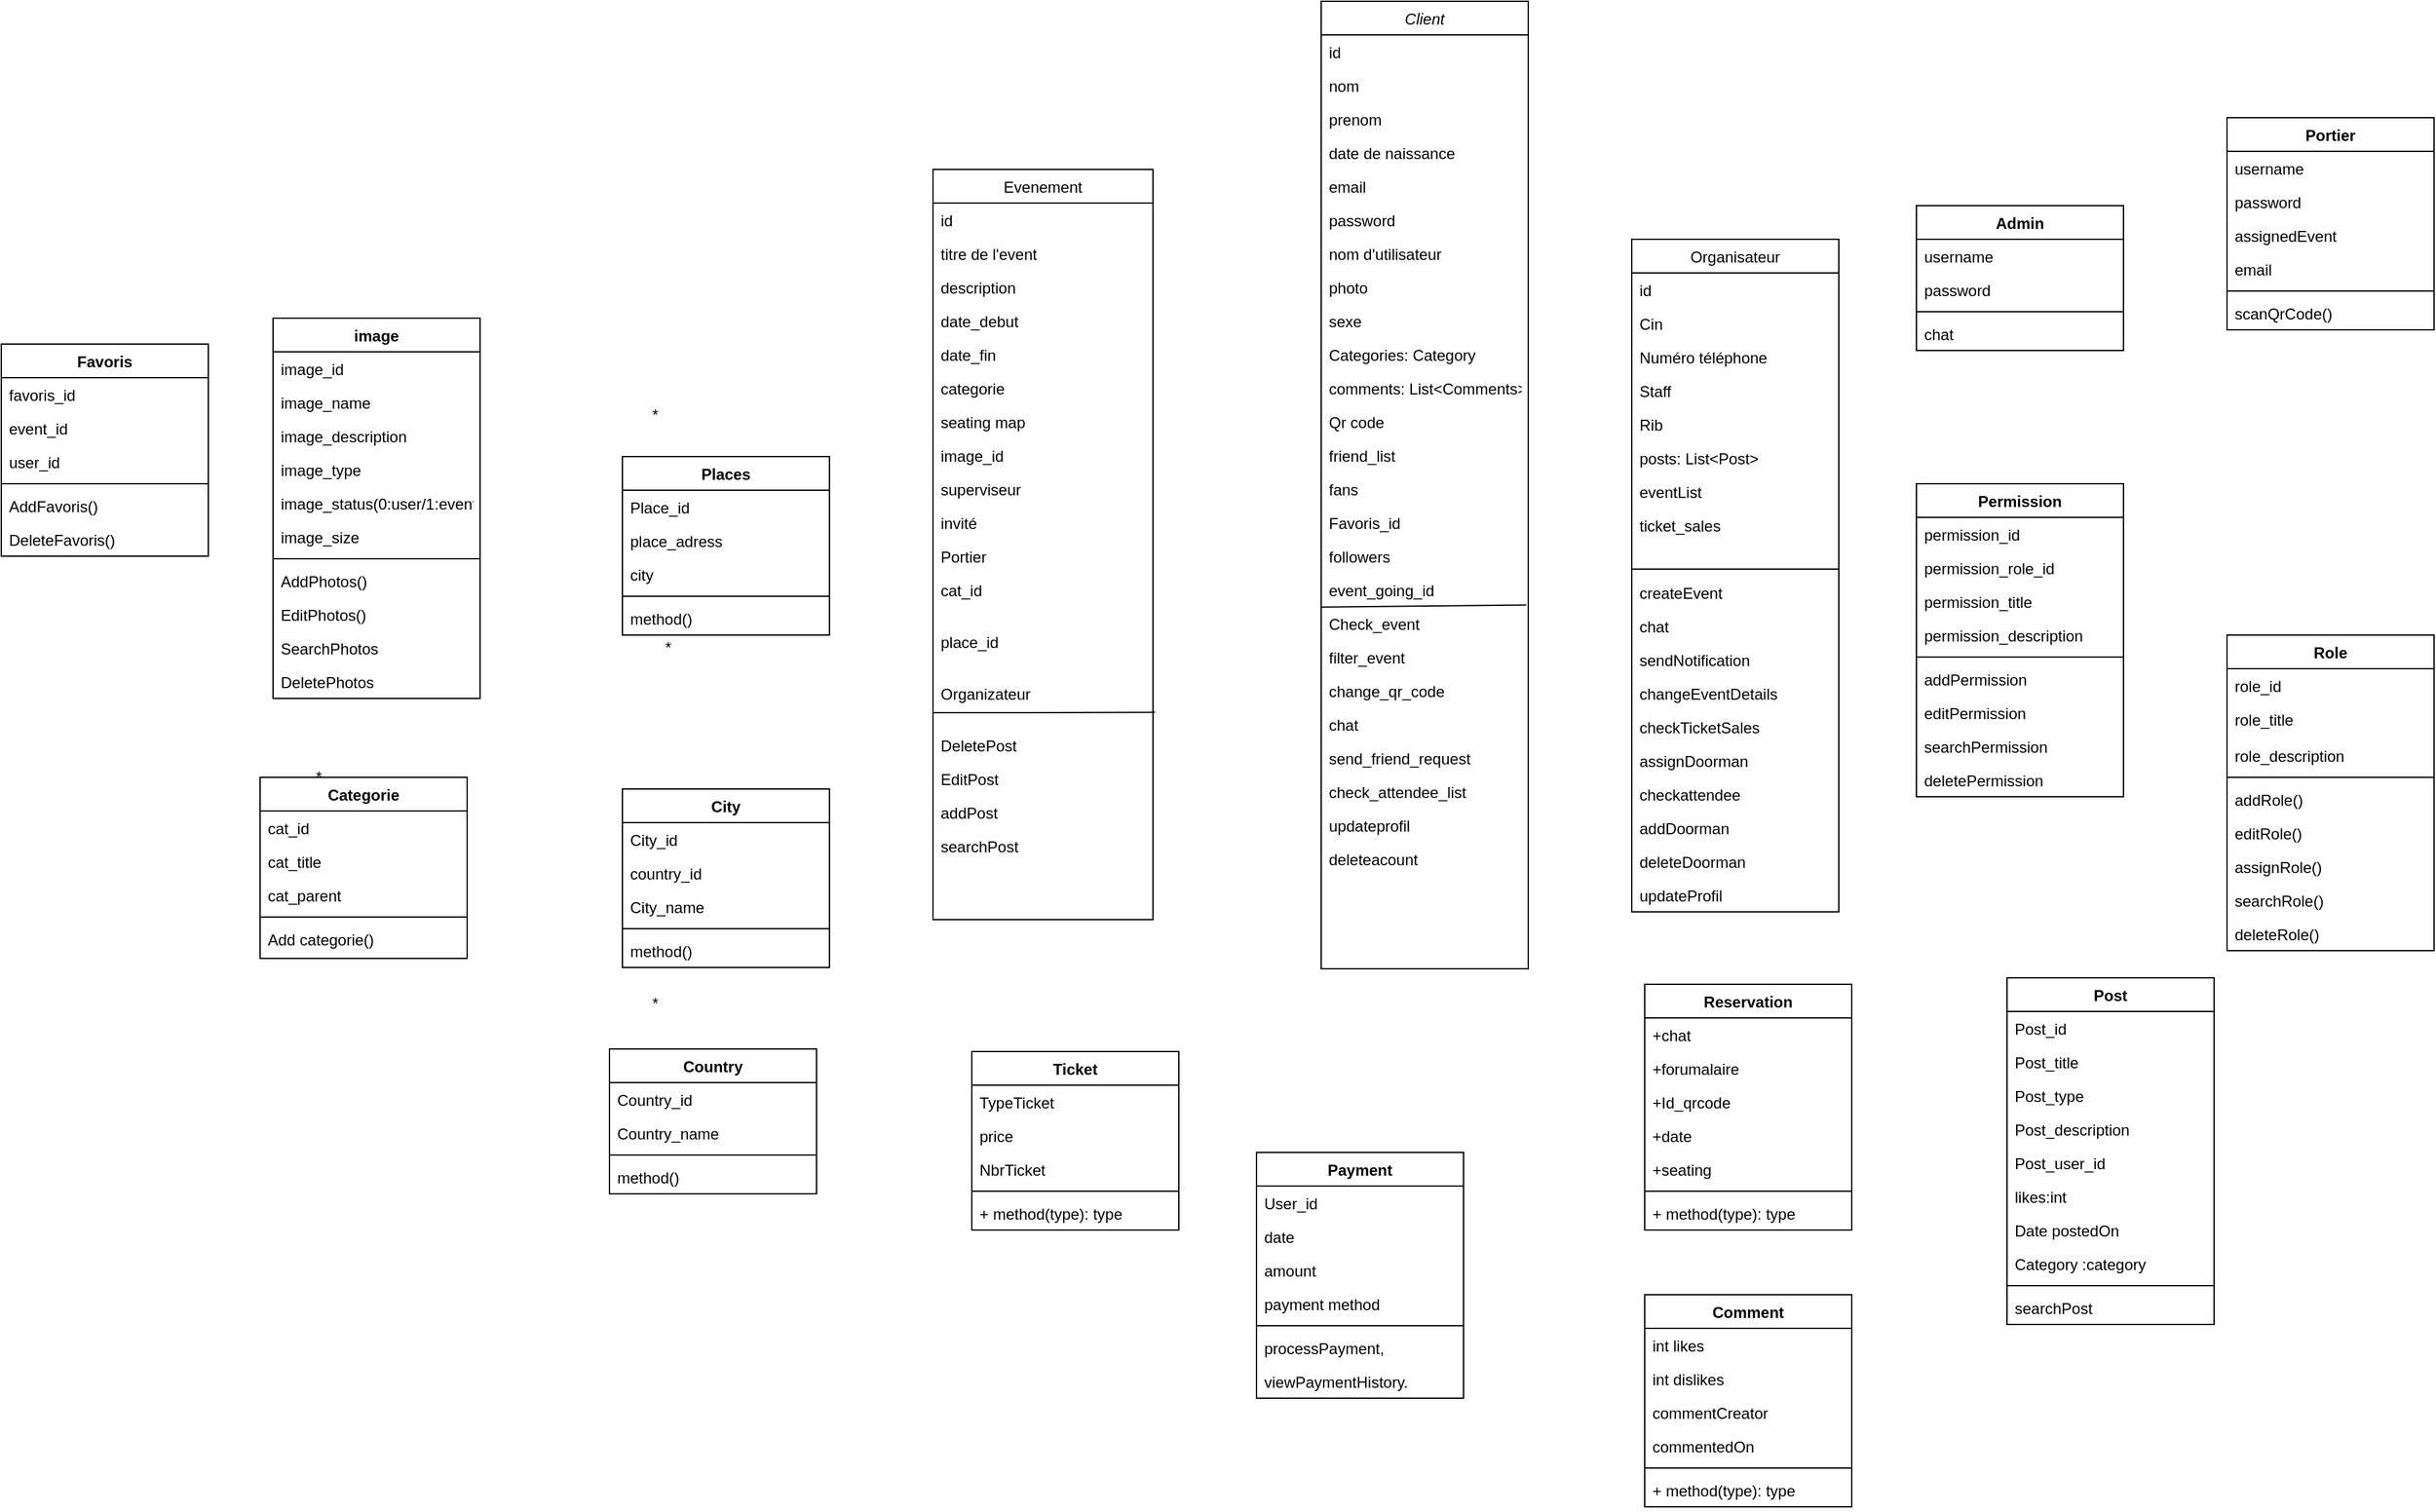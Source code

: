 <mxfile version="20.8.16" type="github">
  <diagram id="C5RBs43oDa-KdzZeNtuy" name="Page-1">
    <mxGraphModel dx="2049" dy="470" grid="1" gridSize="10" guides="1" tooltips="1" connect="1" arrows="1" fold="1" page="1" pageScale="1" pageWidth="1169" pageHeight="827" math="0" shadow="0">
      <root>
        <mxCell id="WIyWlLk6GJQsqaUBKTNV-0" />
        <mxCell id="WIyWlLk6GJQsqaUBKTNV-1" parent="WIyWlLk6GJQsqaUBKTNV-0" />
        <mxCell id="5mnJ16wSldUnXJheerde-0" value="Client" style="swimlane;fontStyle=2;align=center;verticalAlign=top;childLayout=stackLayout;horizontal=1;startSize=26;horizontalStack=0;resizeParent=1;resizeLast=0;collapsible=1;marginBottom=0;rounded=0;shadow=0;strokeWidth=1;" parent="WIyWlLk6GJQsqaUBKTNV-1" vertex="1">
          <mxGeometry x="290" y="520" width="160" height="748" as="geometry">
            <mxRectangle x="230" y="140" width="160" height="26" as="alternateBounds" />
          </mxGeometry>
        </mxCell>
        <mxCell id="5mnJ16wSldUnXJheerde-1" value="id" style="text;align=left;verticalAlign=top;spacingLeft=4;spacingRight=4;overflow=hidden;rotatable=0;points=[[0,0.5],[1,0.5]];portConstraint=eastwest;" parent="5mnJ16wSldUnXJheerde-0" vertex="1">
          <mxGeometry y="26" width="160" height="26" as="geometry" />
        </mxCell>
        <mxCell id="5mnJ16wSldUnXJheerde-2" value="nom" style="text;align=left;verticalAlign=top;spacingLeft=4;spacingRight=4;overflow=hidden;rotatable=0;points=[[0,0.5],[1,0.5]];portConstraint=eastwest;rounded=0;shadow=0;html=0;" parent="5mnJ16wSldUnXJheerde-0" vertex="1">
          <mxGeometry y="52" width="160" height="26" as="geometry" />
        </mxCell>
        <mxCell id="5mnJ16wSldUnXJheerde-3" value="prenom" style="text;align=left;verticalAlign=top;spacingLeft=4;spacingRight=4;overflow=hidden;rotatable=0;points=[[0,0.5],[1,0.5]];portConstraint=eastwest;rounded=0;shadow=0;html=0;" parent="5mnJ16wSldUnXJheerde-0" vertex="1">
          <mxGeometry y="78" width="160" height="26" as="geometry" />
        </mxCell>
        <mxCell id="5mnJ16wSldUnXJheerde-4" value="date de naissance" style="text;align=left;verticalAlign=top;spacingLeft=4;spacingRight=4;overflow=hidden;rotatable=0;points=[[0,0.5],[1,0.5]];portConstraint=eastwest;" parent="5mnJ16wSldUnXJheerde-0" vertex="1">
          <mxGeometry y="104" width="160" height="26" as="geometry" />
        </mxCell>
        <mxCell id="5mnJ16wSldUnXJheerde-5" value="email" style="text;align=left;verticalAlign=top;spacingLeft=4;spacingRight=4;overflow=hidden;rotatable=0;points=[[0,0.5],[1,0.5]];portConstraint=eastwest;" parent="5mnJ16wSldUnXJheerde-0" vertex="1">
          <mxGeometry y="130" width="160" height="26" as="geometry" />
        </mxCell>
        <mxCell id="5mnJ16wSldUnXJheerde-7" value="" style="endArrow=none;html=1;rounded=0;exitX=0.001;exitY=0.014;exitDx=0;exitDy=0;exitPerimeter=0;entryX=0.991;entryY=-0.046;entryDx=0;entryDy=0;entryPerimeter=0;" parent="5mnJ16wSldUnXJheerde-0" source="5mnJ16wSldUnXJheerde-206" target="5mnJ16wSldUnXJheerde-206" edge="1">
          <mxGeometry width="50" height="50" relative="1" as="geometry">
            <mxPoint y="390" as="sourcePoint" />
            <mxPoint x="160" y="450" as="targetPoint" />
            <Array as="points" />
          </mxGeometry>
        </mxCell>
        <mxCell id="5mnJ16wSldUnXJheerde-6" value="password" style="text;align=left;verticalAlign=top;spacingLeft=4;spacingRight=4;overflow=hidden;rotatable=0;points=[[0,0.5],[1,0.5]];portConstraint=eastwest;" parent="5mnJ16wSldUnXJheerde-0" vertex="1">
          <mxGeometry y="156" width="160" height="26" as="geometry" />
        </mxCell>
        <mxCell id="5mnJ16wSldUnXJheerde-8" value="nom d&#39;utilisateur" style="text;align=left;verticalAlign=top;spacingLeft=4;spacingRight=4;overflow=hidden;rotatable=0;points=[[0,0.5],[1,0.5]];portConstraint=eastwest;" parent="5mnJ16wSldUnXJheerde-0" vertex="1">
          <mxGeometry y="182" width="160" height="26" as="geometry" />
        </mxCell>
        <mxCell id="5mnJ16wSldUnXJheerde-9" value="photo" style="text;align=left;verticalAlign=top;spacingLeft=4;spacingRight=4;overflow=hidden;rotatable=0;points=[[0,0.5],[1,0.5]];portConstraint=eastwest;" parent="5mnJ16wSldUnXJheerde-0" vertex="1">
          <mxGeometry y="208" width="160" height="26" as="geometry" />
        </mxCell>
        <mxCell id="5mnJ16wSldUnXJheerde-10" value="sexe" style="text;align=left;verticalAlign=top;spacingLeft=4;spacingRight=4;overflow=hidden;rotatable=0;points=[[0,0.5],[1,0.5]];portConstraint=eastwest;" parent="5mnJ16wSldUnXJheerde-0" vertex="1">
          <mxGeometry y="234" width="160" height="26" as="geometry" />
        </mxCell>
        <mxCell id="5mnJ16wSldUnXJheerde-172" value="Categories: Category" style="text;align=left;verticalAlign=top;spacingLeft=4;spacingRight=4;overflow=hidden;rotatable=0;points=[[0,0.5],[1,0.5]];portConstraint=eastwest;" parent="5mnJ16wSldUnXJheerde-0" vertex="1">
          <mxGeometry y="260" width="160" height="26" as="geometry" />
        </mxCell>
        <mxCell id="5mnJ16wSldUnXJheerde-199" value="comments: List&lt;Comments&gt;" style="text;align=left;verticalAlign=top;spacingLeft=4;spacingRight=4;overflow=hidden;rotatable=0;points=[[0,0.5],[1,0.5]];portConstraint=eastwest;" parent="5mnJ16wSldUnXJheerde-0" vertex="1">
          <mxGeometry y="286" width="160" height="26" as="geometry" />
        </mxCell>
        <mxCell id="5mnJ16wSldUnXJheerde-200" value="Qr code" style="text;align=left;verticalAlign=top;spacingLeft=4;spacingRight=4;overflow=hidden;rotatable=0;points=[[0,0.5],[1,0.5]];portConstraint=eastwest;" parent="5mnJ16wSldUnXJheerde-0" vertex="1">
          <mxGeometry y="312" width="160" height="26" as="geometry" />
        </mxCell>
        <mxCell id="5mnJ16wSldUnXJheerde-201" value="friend_list" style="text;align=left;verticalAlign=top;spacingLeft=4;spacingRight=4;overflow=hidden;rotatable=0;points=[[0,0.5],[1,0.5]];portConstraint=eastwest;" parent="5mnJ16wSldUnXJheerde-0" vertex="1">
          <mxGeometry y="338" width="160" height="26" as="geometry" />
        </mxCell>
        <mxCell id="5mnJ16wSldUnXJheerde-202" value="fans" style="text;align=left;verticalAlign=top;spacingLeft=4;spacingRight=4;overflow=hidden;rotatable=0;points=[[0,0.5],[1,0.5]];portConstraint=eastwest;" parent="5mnJ16wSldUnXJheerde-0" vertex="1">
          <mxGeometry y="364" width="160" height="26" as="geometry" />
        </mxCell>
        <mxCell id="BS6WgVQt4ClSwslzW5X6-24" value="Favoris_id" style="text;align=left;verticalAlign=top;spacingLeft=4;spacingRight=4;overflow=hidden;rotatable=0;points=[[0,0.5],[1,0.5]];portConstraint=eastwest;" parent="5mnJ16wSldUnXJheerde-0" vertex="1">
          <mxGeometry y="390" width="160" height="26" as="geometry" />
        </mxCell>
        <mxCell id="5mnJ16wSldUnXJheerde-204" value="followers" style="text;align=left;verticalAlign=top;spacingLeft=4;spacingRight=4;overflow=hidden;rotatable=0;points=[[0,0.5],[1,0.5]];portConstraint=eastwest;" parent="5mnJ16wSldUnXJheerde-0" vertex="1">
          <mxGeometry y="416" width="160" height="26" as="geometry" />
        </mxCell>
        <mxCell id="5mnJ16wSldUnXJheerde-205" value="event_going_id" style="text;align=left;verticalAlign=top;spacingLeft=4;spacingRight=4;overflow=hidden;rotatable=0;points=[[0,0.5],[1,0.5]];portConstraint=eastwest;" parent="5mnJ16wSldUnXJheerde-0" vertex="1">
          <mxGeometry y="442" width="160" height="26" as="geometry" />
        </mxCell>
        <mxCell id="5mnJ16wSldUnXJheerde-206" value="Check_event" style="text;align=left;verticalAlign=top;spacingLeft=4;spacingRight=4;overflow=hidden;rotatable=0;points=[[0,0.5],[1,0.5]];portConstraint=eastwest;" parent="5mnJ16wSldUnXJheerde-0" vertex="1">
          <mxGeometry y="468" width="160" height="26" as="geometry" />
        </mxCell>
        <mxCell id="5mnJ16wSldUnXJheerde-207" value="filter_event" style="text;align=left;verticalAlign=top;spacingLeft=4;spacingRight=4;overflow=hidden;rotatable=0;points=[[0,0.5],[1,0.5]];portConstraint=eastwest;" parent="5mnJ16wSldUnXJheerde-0" vertex="1">
          <mxGeometry y="494" width="160" height="26" as="geometry" />
        </mxCell>
        <mxCell id="5mnJ16wSldUnXJheerde-208" value="change_qr_code" style="text;align=left;verticalAlign=top;spacingLeft=4;spacingRight=4;overflow=hidden;rotatable=0;points=[[0,0.5],[1,0.5]];portConstraint=eastwest;" parent="5mnJ16wSldUnXJheerde-0" vertex="1">
          <mxGeometry y="520" width="160" height="26" as="geometry" />
        </mxCell>
        <mxCell id="5mnJ16wSldUnXJheerde-209" value="chat" style="text;align=left;verticalAlign=top;spacingLeft=4;spacingRight=4;overflow=hidden;rotatable=0;points=[[0,0.5],[1,0.5]];portConstraint=eastwest;" parent="5mnJ16wSldUnXJheerde-0" vertex="1">
          <mxGeometry y="546" width="160" height="26" as="geometry" />
        </mxCell>
        <mxCell id="5mnJ16wSldUnXJheerde-210" value="send_friend_request" style="text;align=left;verticalAlign=top;spacingLeft=4;spacingRight=4;overflow=hidden;rotatable=0;points=[[0,0.5],[1,0.5]];portConstraint=eastwest;" parent="5mnJ16wSldUnXJheerde-0" vertex="1">
          <mxGeometry y="572" width="160" height="26" as="geometry" />
        </mxCell>
        <mxCell id="-BzcipGogu1p9zCwDu_H-1" value="check_attendee_list" style="text;align=left;verticalAlign=top;spacingLeft=4;spacingRight=4;overflow=hidden;rotatable=0;points=[[0,0.5],[1,0.5]];portConstraint=eastwest;" vertex="1" parent="5mnJ16wSldUnXJheerde-0">
          <mxGeometry y="598" width="160" height="26" as="geometry" />
        </mxCell>
        <mxCell id="5mnJ16wSldUnXJheerde-211" value="updateprofil" style="text;align=left;verticalAlign=top;spacingLeft=4;spacingRight=4;overflow=hidden;rotatable=0;points=[[0,0.5],[1,0.5]];portConstraint=eastwest;" parent="5mnJ16wSldUnXJheerde-0" vertex="1">
          <mxGeometry y="624" width="160" height="26" as="geometry" />
        </mxCell>
        <mxCell id="-BzcipGogu1p9zCwDu_H-2" value="deleteacount" style="text;align=left;verticalAlign=top;spacingLeft=4;spacingRight=4;overflow=hidden;rotatable=0;points=[[0,0.5],[1,0.5]];portConstraint=eastwest;" vertex="1" parent="5mnJ16wSldUnXJheerde-0">
          <mxGeometry y="650" width="160" height="26" as="geometry" />
        </mxCell>
        <mxCell id="5mnJ16wSldUnXJheerde-11" value="Organisateur" style="swimlane;fontStyle=0;align=center;verticalAlign=top;childLayout=stackLayout;horizontal=1;startSize=26;horizontalStack=0;resizeParent=1;resizeLast=0;collapsible=1;marginBottom=0;rounded=0;shadow=0;strokeWidth=1;" parent="WIyWlLk6GJQsqaUBKTNV-1" vertex="1">
          <mxGeometry x="530" y="704" width="160" height="520" as="geometry">
            <mxRectangle x="130" y="380" width="160" height="26" as="alternateBounds" />
          </mxGeometry>
        </mxCell>
        <mxCell id="5mnJ16wSldUnXJheerde-12" value="id" style="text;align=left;verticalAlign=top;spacingLeft=4;spacingRight=4;overflow=hidden;rotatable=0;points=[[0,0.5],[1,0.5]];portConstraint=eastwest;" parent="5mnJ16wSldUnXJheerde-11" vertex="1">
          <mxGeometry y="26" width="160" height="26" as="geometry" />
        </mxCell>
        <mxCell id="5mnJ16wSldUnXJheerde-13" value="Cin" style="text;align=left;verticalAlign=top;spacingLeft=4;spacingRight=4;overflow=hidden;rotatable=0;points=[[0,0.5],[1,0.5]];portConstraint=eastwest;rounded=0;shadow=0;html=0;" parent="5mnJ16wSldUnXJheerde-11" vertex="1">
          <mxGeometry y="52" width="160" height="26" as="geometry" />
        </mxCell>
        <mxCell id="5mnJ16wSldUnXJheerde-14" value="Numéro téléphone" style="text;align=left;verticalAlign=top;spacingLeft=4;spacingRight=4;overflow=hidden;rotatable=0;points=[[0,0.5],[1,0.5]];portConstraint=eastwest;fontStyle=0" parent="5mnJ16wSldUnXJheerde-11" vertex="1">
          <mxGeometry y="78" width="160" height="26" as="geometry" />
        </mxCell>
        <mxCell id="5mnJ16wSldUnXJheerde-15" value="Staff" style="text;align=left;verticalAlign=top;spacingLeft=4;spacingRight=4;overflow=hidden;rotatable=0;points=[[0,0.5],[1,0.5]];portConstraint=eastwest;fontStyle=0" parent="5mnJ16wSldUnXJheerde-11" vertex="1">
          <mxGeometry y="104" width="160" height="26" as="geometry" />
        </mxCell>
        <mxCell id="5mnJ16wSldUnXJheerde-184" value="Rib" style="text;align=left;verticalAlign=top;spacingLeft=4;spacingRight=4;overflow=hidden;rotatable=0;points=[[0,0.5],[1,0.5]];portConstraint=eastwest;fontStyle=0" parent="5mnJ16wSldUnXJheerde-11" vertex="1">
          <mxGeometry y="130" width="160" height="26" as="geometry" />
        </mxCell>
        <mxCell id="5mnJ16wSldUnXJheerde-16" value="posts: List&lt;Post&gt;" style="text;align=left;verticalAlign=top;spacingLeft=4;spacingRight=4;overflow=hidden;rotatable=0;points=[[0,0.5],[1,0.5]];portConstraint=eastwest;fontStyle=0" parent="5mnJ16wSldUnXJheerde-11" vertex="1">
          <mxGeometry y="156" width="160" height="26" as="geometry" />
        </mxCell>
        <mxCell id="5mnJ16wSldUnXJheerde-214" value="eventList" style="text;align=left;verticalAlign=top;spacingLeft=4;spacingRight=4;overflow=hidden;rotatable=0;points=[[0,0.5],[1,0.5]];portConstraint=eastwest;fontStyle=0" parent="5mnJ16wSldUnXJheerde-11" vertex="1">
          <mxGeometry y="182" width="160" height="26" as="geometry" />
        </mxCell>
        <mxCell id="5mnJ16wSldUnXJheerde-215" value="ticket_sales" style="text;align=left;verticalAlign=top;spacingLeft=4;spacingRight=4;overflow=hidden;rotatable=0;points=[[0,0.5],[1,0.5]];portConstraint=eastwest;fontStyle=0" parent="5mnJ16wSldUnXJheerde-11" vertex="1">
          <mxGeometry y="208" width="160" height="26" as="geometry" />
        </mxCell>
        <mxCell id="5mnJ16wSldUnXJheerde-219" value="  " style="text;align=left;verticalAlign=top;spacingLeft=4;spacingRight=4;overflow=hidden;rotatable=0;points=[[0,0.5],[1,0.5]];portConstraint=eastwest;fontStyle=0" parent="5mnJ16wSldUnXJheerde-11" vertex="1">
          <mxGeometry y="234" width="160" height="26" as="geometry" />
        </mxCell>
        <mxCell id="5mnJ16wSldUnXJheerde-220" value="createEvent" style="text;align=left;verticalAlign=top;spacingLeft=4;spacingRight=4;overflow=hidden;rotatable=0;points=[[0,0.5],[1,0.5]];portConstraint=eastwest;fontStyle=0" parent="5mnJ16wSldUnXJheerde-11" vertex="1">
          <mxGeometry y="260" width="160" height="26" as="geometry" />
        </mxCell>
        <mxCell id="5mnJ16wSldUnXJheerde-221" value="chat" style="text;align=left;verticalAlign=top;spacingLeft=4;spacingRight=4;overflow=hidden;rotatable=0;points=[[0,0.5],[1,0.5]];portConstraint=eastwest;fontStyle=0" parent="5mnJ16wSldUnXJheerde-11" vertex="1">
          <mxGeometry y="286" width="160" height="26" as="geometry" />
        </mxCell>
        <mxCell id="5mnJ16wSldUnXJheerde-222" value="sendNotification" style="text;align=left;verticalAlign=top;spacingLeft=4;spacingRight=4;overflow=hidden;rotatable=0;points=[[0,0.5],[1,0.5]];portConstraint=eastwest;fontStyle=0" parent="5mnJ16wSldUnXJheerde-11" vertex="1">
          <mxGeometry y="312" width="160" height="26" as="geometry" />
        </mxCell>
        <mxCell id="5mnJ16wSldUnXJheerde-223" value="changeEventDetails" style="text;align=left;verticalAlign=top;spacingLeft=4;spacingRight=4;overflow=hidden;rotatable=0;points=[[0,0.5],[1,0.5]];portConstraint=eastwest;fontStyle=0" parent="5mnJ16wSldUnXJheerde-11" vertex="1">
          <mxGeometry y="338" width="160" height="26" as="geometry" />
        </mxCell>
        <mxCell id="5mnJ16wSldUnXJheerde-224" value="checkTicketSales" style="text;align=left;verticalAlign=top;spacingLeft=4;spacingRight=4;overflow=hidden;rotatable=0;points=[[0,0.5],[1,0.5]];portConstraint=eastwest;fontStyle=0" parent="5mnJ16wSldUnXJheerde-11" vertex="1">
          <mxGeometry y="364" width="160" height="26" as="geometry" />
        </mxCell>
        <mxCell id="5mnJ16wSldUnXJheerde-225" value="assignDoorman" style="text;align=left;verticalAlign=top;spacingLeft=4;spacingRight=4;overflow=hidden;rotatable=0;points=[[0,0.5],[1,0.5]];portConstraint=eastwest;fontStyle=0" parent="5mnJ16wSldUnXJheerde-11" vertex="1">
          <mxGeometry y="390" width="160" height="26" as="geometry" />
        </mxCell>
        <mxCell id="5mnJ16wSldUnXJheerde-17" value="" style="endArrow=none;html=1;rounded=0;" parent="5mnJ16wSldUnXJheerde-11" edge="1">
          <mxGeometry width="50" height="50" relative="1" as="geometry">
            <mxPoint y="255" as="sourcePoint" />
            <mxPoint x="160" y="255" as="targetPoint" />
            <Array as="points" />
          </mxGeometry>
        </mxCell>
        <mxCell id="jNlr6iQfmTOFvJ1YCdAX-0" value="checkattendee" style="text;align=left;verticalAlign=top;spacingLeft=4;spacingRight=4;overflow=hidden;rotatable=0;points=[[0,0.5],[1,0.5]];portConstraint=eastwest;fontStyle=0" parent="5mnJ16wSldUnXJheerde-11" vertex="1">
          <mxGeometry y="416" width="160" height="26" as="geometry" />
        </mxCell>
        <mxCell id="jNlr6iQfmTOFvJ1YCdAX-1" value="addDoorman" style="text;align=left;verticalAlign=top;spacingLeft=4;spacingRight=4;overflow=hidden;rotatable=0;points=[[0,0.5],[1,0.5]];portConstraint=eastwest;fontStyle=0" parent="5mnJ16wSldUnXJheerde-11" vertex="1">
          <mxGeometry y="442" width="160" height="26" as="geometry" />
        </mxCell>
        <mxCell id="jNlr6iQfmTOFvJ1YCdAX-2" value="deleteDoorman" style="text;align=left;verticalAlign=top;spacingLeft=4;spacingRight=4;overflow=hidden;rotatable=0;points=[[0,0.5],[1,0.5]];portConstraint=eastwest;fontStyle=0" parent="5mnJ16wSldUnXJheerde-11" vertex="1">
          <mxGeometry y="468" width="160" height="26" as="geometry" />
        </mxCell>
        <mxCell id="-BzcipGogu1p9zCwDu_H-0" value="updateProfil&#xa;" style="text;align=left;verticalAlign=top;spacingLeft=4;spacingRight=4;overflow=hidden;rotatable=0;points=[[0,0.5],[1,0.5]];portConstraint=eastwest;fontStyle=0" vertex="1" parent="5mnJ16wSldUnXJheerde-11">
          <mxGeometry y="494" width="160" height="26" as="geometry" />
        </mxCell>
        <mxCell id="5mnJ16wSldUnXJheerde-32" value="Reservation" style="swimlane;fontStyle=1;align=center;verticalAlign=top;childLayout=stackLayout;horizontal=1;startSize=26;horizontalStack=0;resizeParent=1;resizeParentMax=0;resizeLast=0;collapsible=1;marginBottom=0;html=0;" parent="WIyWlLk6GJQsqaUBKTNV-1" vertex="1">
          <mxGeometry x="540" y="1280" width="160" height="190" as="geometry" />
        </mxCell>
        <mxCell id="5mnJ16wSldUnXJheerde-33" value="+chat&#xa;" style="text;strokeColor=none;fillColor=none;align=left;verticalAlign=top;spacingLeft=4;spacingRight=4;overflow=hidden;rotatable=0;points=[[0,0.5],[1,0.5]];portConstraint=eastwest;" parent="5mnJ16wSldUnXJheerde-32" vertex="1">
          <mxGeometry y="26" width="160" height="26" as="geometry" />
        </mxCell>
        <mxCell id="sWNq0l7zCP9BS_W4C9OJ-4" value="+forumalaire" style="text;strokeColor=none;fillColor=none;align=left;verticalAlign=top;spacingLeft=4;spacingRight=4;overflow=hidden;rotatable=0;points=[[0,0.5],[1,0.5]];portConstraint=eastwest;" parent="5mnJ16wSldUnXJheerde-32" vertex="1">
          <mxGeometry y="52" width="160" height="26" as="geometry" />
        </mxCell>
        <mxCell id="sWNq0l7zCP9BS_W4C9OJ-5" value="+Id_qrcode" style="text;strokeColor=none;fillColor=none;align=left;verticalAlign=top;spacingLeft=4;spacingRight=4;overflow=hidden;rotatable=0;points=[[0,0.5],[1,0.5]];portConstraint=eastwest;" parent="5mnJ16wSldUnXJheerde-32" vertex="1">
          <mxGeometry y="78" width="160" height="26" as="geometry" />
        </mxCell>
        <mxCell id="sWNq0l7zCP9BS_W4C9OJ-8" value="+date" style="text;strokeColor=none;fillColor=none;align=left;verticalAlign=top;spacingLeft=4;spacingRight=4;overflow=hidden;rotatable=0;points=[[0,0.5],[1,0.5]];portConstraint=eastwest;" parent="5mnJ16wSldUnXJheerde-32" vertex="1">
          <mxGeometry y="104" width="160" height="26" as="geometry" />
        </mxCell>
        <mxCell id="5mnJ16wSldUnXJheerde-34" value="+seating" style="text;strokeColor=none;fillColor=none;align=left;verticalAlign=top;spacingLeft=4;spacingRight=4;overflow=hidden;rotatable=0;points=[[0,0.5],[1,0.5]];portConstraint=eastwest;" parent="5mnJ16wSldUnXJheerde-32" vertex="1">
          <mxGeometry y="130" width="160" height="26" as="geometry" />
        </mxCell>
        <mxCell id="5mnJ16wSldUnXJheerde-35" value="" style="line;strokeWidth=1;fillColor=none;align=left;verticalAlign=middle;spacingTop=-1;spacingLeft=3;spacingRight=3;rotatable=0;labelPosition=right;points=[];portConstraint=eastwest;strokeColor=inherit;html=0;" parent="5mnJ16wSldUnXJheerde-32" vertex="1">
          <mxGeometry y="156" width="160" height="8" as="geometry" />
        </mxCell>
        <mxCell id="5mnJ16wSldUnXJheerde-36" value="+ method(type): type" style="text;strokeColor=none;fillColor=none;align=left;verticalAlign=top;spacingLeft=4;spacingRight=4;overflow=hidden;rotatable=0;points=[[0,0.5],[1,0.5]];portConstraint=eastwest;" parent="5mnJ16wSldUnXJheerde-32" vertex="1">
          <mxGeometry y="164" width="160" height="26" as="geometry" />
        </mxCell>
        <mxCell id="5mnJ16wSldUnXJheerde-37" value="Portier" style="swimlane;fontStyle=1;align=center;verticalAlign=top;childLayout=stackLayout;horizontal=1;startSize=26;horizontalStack=0;resizeParent=1;resizeParentMax=0;resizeLast=0;collapsible=1;marginBottom=0;html=0;" parent="WIyWlLk6GJQsqaUBKTNV-1" vertex="1">
          <mxGeometry x="990" y="610" width="160" height="164" as="geometry" />
        </mxCell>
        <mxCell id="5mnJ16wSldUnXJheerde-38" value="username" style="text;strokeColor=none;fillColor=none;align=left;verticalAlign=top;spacingLeft=4;spacingRight=4;overflow=hidden;rotatable=0;points=[[0,0.5],[1,0.5]];portConstraint=eastwest;" parent="5mnJ16wSldUnXJheerde-37" vertex="1">
          <mxGeometry y="26" width="160" height="26" as="geometry" />
        </mxCell>
        <mxCell id="5mnJ16wSldUnXJheerde-226" value="password" style="text;strokeColor=none;fillColor=none;align=left;verticalAlign=top;spacingLeft=4;spacingRight=4;overflow=hidden;rotatable=0;points=[[0,0.5],[1,0.5]];portConstraint=eastwest;" parent="5mnJ16wSldUnXJheerde-37" vertex="1">
          <mxGeometry y="52" width="160" height="26" as="geometry" />
        </mxCell>
        <mxCell id="5mnJ16wSldUnXJheerde-229" value="assignedEvent" style="text;strokeColor=none;fillColor=none;align=left;verticalAlign=top;spacingLeft=4;spacingRight=4;overflow=hidden;rotatable=0;points=[[0,0.5],[1,0.5]];portConstraint=eastwest;" parent="5mnJ16wSldUnXJheerde-37" vertex="1">
          <mxGeometry y="78" width="160" height="26" as="geometry" />
        </mxCell>
        <mxCell id="5mnJ16wSldUnXJheerde-227" value="email" style="text;strokeColor=none;fillColor=none;align=left;verticalAlign=top;spacingLeft=4;spacingRight=4;overflow=hidden;rotatable=0;points=[[0,0.5],[1,0.5]];portConstraint=eastwest;" parent="5mnJ16wSldUnXJheerde-37" vertex="1">
          <mxGeometry y="104" width="160" height="26" as="geometry" />
        </mxCell>
        <mxCell id="5mnJ16wSldUnXJheerde-39" value="" style="line;strokeWidth=1;fillColor=none;align=left;verticalAlign=middle;spacingTop=-1;spacingLeft=3;spacingRight=3;rotatable=0;labelPosition=right;points=[];portConstraint=eastwest;strokeColor=inherit;html=0;" parent="5mnJ16wSldUnXJheerde-37" vertex="1">
          <mxGeometry y="130" width="160" height="8" as="geometry" />
        </mxCell>
        <mxCell id="5mnJ16wSldUnXJheerde-40" value="scanQrCode()" style="text;strokeColor=none;fillColor=none;align=left;verticalAlign=top;spacingLeft=4;spacingRight=4;overflow=hidden;rotatable=0;points=[[0,0.5],[1,0.5]];portConstraint=eastwest;" parent="5mnJ16wSldUnXJheerde-37" vertex="1">
          <mxGeometry y="138" width="160" height="26" as="geometry" />
        </mxCell>
        <mxCell id="5mnJ16wSldUnXJheerde-41" value="*" style="text;html=1;align=center;verticalAlign=middle;resizable=0;points=[];autosize=1;strokeColor=none;fillColor=none;" parent="WIyWlLk6GJQsqaUBKTNV-1" vertex="1">
          <mxGeometry x="-500" y="1105" width="30" height="30" as="geometry" />
        </mxCell>
        <mxCell id="5mnJ16wSldUnXJheerde-44" value="Ticket" style="swimlane;fontStyle=1;align=center;verticalAlign=top;childLayout=stackLayout;horizontal=1;startSize=26;horizontalStack=0;resizeParent=1;resizeParentMax=0;resizeLast=0;collapsible=1;marginBottom=0;" parent="WIyWlLk6GJQsqaUBKTNV-1" vertex="1">
          <mxGeometry x="20" y="1332" width="160" height="138" as="geometry" />
        </mxCell>
        <mxCell id="5mnJ16wSldUnXJheerde-45" value="TypeTicket&#xa;" style="text;strokeColor=none;fillColor=none;align=left;verticalAlign=top;spacingLeft=4;spacingRight=4;overflow=hidden;rotatable=0;points=[[0,0.5],[1,0.5]];portConstraint=eastwest;" parent="5mnJ16wSldUnXJheerde-44" vertex="1">
          <mxGeometry y="26" width="160" height="26" as="geometry" />
        </mxCell>
        <mxCell id="5mnJ16wSldUnXJheerde-46" value="price" style="text;strokeColor=none;fillColor=none;align=left;verticalAlign=top;spacingLeft=4;spacingRight=4;overflow=hidden;rotatable=0;points=[[0,0.5],[1,0.5]];portConstraint=eastwest;" parent="5mnJ16wSldUnXJheerde-44" vertex="1">
          <mxGeometry y="52" width="160" height="26" as="geometry" />
        </mxCell>
        <mxCell id="5mnJ16wSldUnXJheerde-47" value="NbrTicket" style="text;strokeColor=none;fillColor=none;align=left;verticalAlign=top;spacingLeft=4;spacingRight=4;overflow=hidden;rotatable=0;points=[[0,0.5],[1,0.5]];portConstraint=eastwest;" parent="5mnJ16wSldUnXJheerde-44" vertex="1">
          <mxGeometry y="78" width="160" height="26" as="geometry" />
        </mxCell>
        <mxCell id="5mnJ16wSldUnXJheerde-48" value="" style="line;strokeWidth=1;fillColor=none;align=left;verticalAlign=middle;spacingTop=-1;spacingLeft=3;spacingRight=3;rotatable=0;labelPosition=right;points=[];portConstraint=eastwest;strokeColor=inherit;" parent="5mnJ16wSldUnXJheerde-44" vertex="1">
          <mxGeometry y="104" width="160" height="8" as="geometry" />
        </mxCell>
        <mxCell id="5mnJ16wSldUnXJheerde-49" value="+ method(type): type" style="text;strokeColor=none;fillColor=none;align=left;verticalAlign=top;spacingLeft=4;spacingRight=4;overflow=hidden;rotatable=0;points=[[0,0.5],[1,0.5]];portConstraint=eastwest;" parent="5mnJ16wSldUnXJheerde-44" vertex="1">
          <mxGeometry y="112" width="160" height="26" as="geometry" />
        </mxCell>
        <mxCell id="5mnJ16wSldUnXJheerde-50" value="Payment" style="swimlane;fontStyle=1;align=center;verticalAlign=top;childLayout=stackLayout;horizontal=1;startSize=26;horizontalStack=0;resizeParent=1;resizeParentMax=0;resizeLast=0;collapsible=1;marginBottom=0;" parent="WIyWlLk6GJQsqaUBKTNV-1" vertex="1">
          <mxGeometry x="240" y="1410" width="160" height="190" as="geometry" />
        </mxCell>
        <mxCell id="5mnJ16wSldUnXJheerde-51" value="User_id" style="text;strokeColor=none;fillColor=none;align=left;verticalAlign=top;spacingLeft=4;spacingRight=4;overflow=hidden;rotatable=0;points=[[0,0.5],[1,0.5]];portConstraint=eastwest;" parent="5mnJ16wSldUnXJheerde-50" vertex="1">
          <mxGeometry y="26" width="160" height="26" as="geometry" />
        </mxCell>
        <mxCell id="5mnJ16wSldUnXJheerde-52" value="date" style="text;strokeColor=none;fillColor=none;align=left;verticalAlign=top;spacingLeft=4;spacingRight=4;overflow=hidden;rotatable=0;points=[[0,0.5],[1,0.5]];portConstraint=eastwest;" parent="5mnJ16wSldUnXJheerde-50" vertex="1">
          <mxGeometry y="52" width="160" height="26" as="geometry" />
        </mxCell>
        <mxCell id="5mnJ16wSldUnXJheerde-53" value="amount" style="text;strokeColor=none;fillColor=none;align=left;verticalAlign=top;spacingLeft=4;spacingRight=4;overflow=hidden;rotatable=0;points=[[0,0.5],[1,0.5]];portConstraint=eastwest;" parent="5mnJ16wSldUnXJheerde-50" vertex="1">
          <mxGeometry y="78" width="160" height="26" as="geometry" />
        </mxCell>
        <mxCell id="5mnJ16wSldUnXJheerde-54" value="payment method&#xa;" style="text;strokeColor=none;fillColor=none;align=left;verticalAlign=top;spacingLeft=4;spacingRight=4;overflow=hidden;rotatable=0;points=[[0,0.5],[1,0.5]];portConstraint=eastwest;" parent="5mnJ16wSldUnXJheerde-50" vertex="1">
          <mxGeometry y="104" width="160" height="26" as="geometry" />
        </mxCell>
        <mxCell id="5mnJ16wSldUnXJheerde-55" value="" style="line;strokeWidth=1;fillColor=none;align=left;verticalAlign=middle;spacingTop=-1;spacingLeft=3;spacingRight=3;rotatable=0;labelPosition=right;points=[];portConstraint=eastwest;strokeColor=inherit;" parent="5mnJ16wSldUnXJheerde-50" vertex="1">
          <mxGeometry y="130" width="160" height="8" as="geometry" />
        </mxCell>
        <mxCell id="5mnJ16wSldUnXJheerde-56" value="processPayment, " style="text;strokeColor=none;fillColor=none;align=left;verticalAlign=top;spacingLeft=4;spacingRight=4;overflow=hidden;rotatable=0;points=[[0,0.5],[1,0.5]];portConstraint=eastwest;" parent="5mnJ16wSldUnXJheerde-50" vertex="1">
          <mxGeometry y="138" width="160" height="26" as="geometry" />
        </mxCell>
        <mxCell id="5mnJ16wSldUnXJheerde-57" value="viewPaymentHistory.&#xa;&#xa;" style="text;strokeColor=none;fillColor=none;align=left;verticalAlign=top;spacingLeft=4;spacingRight=4;overflow=hidden;rotatable=0;points=[[0,0.5],[1,0.5]];portConstraint=eastwest;" parent="5mnJ16wSldUnXJheerde-50" vertex="1">
          <mxGeometry y="164" width="160" height="26" as="geometry" />
        </mxCell>
        <mxCell id="5mnJ16wSldUnXJheerde-58" value="Post" style="swimlane;fontStyle=1;align=center;verticalAlign=top;childLayout=stackLayout;horizontal=1;startSize=26;horizontalStack=0;resizeParent=1;resizeParentMax=0;resizeLast=0;collapsible=1;marginBottom=0;html=0;" parent="WIyWlLk6GJQsqaUBKTNV-1" vertex="1">
          <mxGeometry x="820" y="1275" width="160" height="268" as="geometry" />
        </mxCell>
        <mxCell id="5mnJ16wSldUnXJheerde-59" value="Post_id&#xa;" style="text;strokeColor=none;fillColor=none;align=left;verticalAlign=top;spacingLeft=4;spacingRight=4;overflow=hidden;rotatable=0;points=[[0,0.5],[1,0.5]];portConstraint=eastwest;" parent="5mnJ16wSldUnXJheerde-58" vertex="1">
          <mxGeometry y="26" width="160" height="26" as="geometry" />
        </mxCell>
        <mxCell id="5mnJ16wSldUnXJheerde-113" value="Post_title" style="text;strokeColor=none;fillColor=none;align=left;verticalAlign=top;spacingLeft=4;spacingRight=4;overflow=hidden;rotatable=0;points=[[0,0.5],[1,0.5]];portConstraint=eastwest;" parent="5mnJ16wSldUnXJheerde-58" vertex="1">
          <mxGeometry y="52" width="160" height="26" as="geometry" />
        </mxCell>
        <mxCell id="5mnJ16wSldUnXJheerde-114" value="Post_type" style="text;strokeColor=none;fillColor=none;align=left;verticalAlign=top;spacingLeft=4;spacingRight=4;overflow=hidden;rotatable=0;points=[[0,0.5],[1,0.5]];portConstraint=eastwest;" parent="5mnJ16wSldUnXJheerde-58" vertex="1">
          <mxGeometry y="78" width="160" height="26" as="geometry" />
        </mxCell>
        <mxCell id="5mnJ16wSldUnXJheerde-115" value="Post_description" style="text;strokeColor=none;fillColor=none;align=left;verticalAlign=top;spacingLeft=4;spacingRight=4;overflow=hidden;rotatable=0;points=[[0,0.5],[1,0.5]];portConstraint=eastwest;" parent="5mnJ16wSldUnXJheerde-58" vertex="1">
          <mxGeometry y="104" width="160" height="26" as="geometry" />
        </mxCell>
        <mxCell id="5mnJ16wSldUnXJheerde-116" value="Post_user_id" style="text;strokeColor=none;fillColor=none;align=left;verticalAlign=top;spacingLeft=4;spacingRight=4;overflow=hidden;rotatable=0;points=[[0,0.5],[1,0.5]];portConstraint=eastwest;" parent="5mnJ16wSldUnXJheerde-58" vertex="1">
          <mxGeometry y="130" width="160" height="26" as="geometry" />
        </mxCell>
        <mxCell id="5mnJ16wSldUnXJheerde-145" value="likes:int" style="text;strokeColor=none;fillColor=none;align=left;verticalAlign=top;spacingLeft=4;spacingRight=4;overflow=hidden;rotatable=0;points=[[0,0.5],[1,0.5]];portConstraint=eastwest;" parent="5mnJ16wSldUnXJheerde-58" vertex="1">
          <mxGeometry y="156" width="160" height="26" as="geometry" />
        </mxCell>
        <mxCell id="5mnJ16wSldUnXJheerde-147" value="Date postedOn" style="text;strokeColor=none;fillColor=none;align=left;verticalAlign=top;spacingLeft=4;spacingRight=4;overflow=hidden;rotatable=0;points=[[0,0.5],[1,0.5]];portConstraint=eastwest;" parent="5mnJ16wSldUnXJheerde-58" vertex="1">
          <mxGeometry y="182" width="160" height="26" as="geometry" />
        </mxCell>
        <mxCell id="5mnJ16wSldUnXJheerde-148" value="Category :category" style="text;strokeColor=none;fillColor=none;align=left;verticalAlign=top;spacingLeft=4;spacingRight=4;overflow=hidden;rotatable=0;points=[[0,0.5],[1,0.5]];portConstraint=eastwest;" parent="5mnJ16wSldUnXJheerde-58" vertex="1">
          <mxGeometry y="208" width="160" height="26" as="geometry" />
        </mxCell>
        <mxCell id="5mnJ16wSldUnXJheerde-60" value="" style="line;strokeWidth=1;fillColor=none;align=left;verticalAlign=middle;spacingTop=-1;spacingLeft=3;spacingRight=3;rotatable=0;labelPosition=right;points=[];portConstraint=eastwest;strokeColor=inherit;html=0;" parent="5mnJ16wSldUnXJheerde-58" vertex="1">
          <mxGeometry y="234" width="160" height="8" as="geometry" />
        </mxCell>
        <mxCell id="5mnJ16wSldUnXJheerde-119" value="searchPost" style="text;strokeColor=none;fillColor=none;align=left;verticalAlign=top;spacingLeft=4;spacingRight=4;overflow=hidden;rotatable=0;points=[[0,0.5],[1,0.5]];portConstraint=eastwest;" parent="5mnJ16wSldUnXJheerde-58" vertex="1">
          <mxGeometry y="242" width="160" height="26" as="geometry" />
        </mxCell>
        <mxCell id="5mnJ16wSldUnXJheerde-62" value="Admin" style="swimlane;fontStyle=1;align=center;verticalAlign=top;childLayout=stackLayout;horizontal=1;startSize=26;horizontalStack=0;resizeParent=1;resizeParentMax=0;resizeLast=0;collapsible=1;marginBottom=0;html=0;" parent="WIyWlLk6GJQsqaUBKTNV-1" vertex="1">
          <mxGeometry x="750" y="678" width="160" height="112" as="geometry" />
        </mxCell>
        <mxCell id="5mnJ16wSldUnXJheerde-63" value="username" style="text;strokeColor=none;fillColor=none;align=left;verticalAlign=top;spacingLeft=4;spacingRight=4;overflow=hidden;rotatable=0;points=[[0,0.5],[1,0.5]];portConstraint=eastwest;" parent="5mnJ16wSldUnXJheerde-62" vertex="1">
          <mxGeometry y="26" width="160" height="26" as="geometry" />
        </mxCell>
        <mxCell id="5mnJ16wSldUnXJheerde-66" value="password" style="text;strokeColor=none;fillColor=none;align=left;verticalAlign=top;spacingLeft=4;spacingRight=4;overflow=hidden;rotatable=0;points=[[0,0.5],[1,0.5]];portConstraint=eastwest;" parent="5mnJ16wSldUnXJheerde-62" vertex="1">
          <mxGeometry y="52" width="160" height="26" as="geometry" />
        </mxCell>
        <mxCell id="5mnJ16wSldUnXJheerde-64" value="" style="line;strokeWidth=1;fillColor=none;align=left;verticalAlign=middle;spacingTop=-1;spacingLeft=3;spacingRight=3;rotatable=0;labelPosition=right;points=[];portConstraint=eastwest;strokeColor=inherit;html=0;" parent="5mnJ16wSldUnXJheerde-62" vertex="1">
          <mxGeometry y="78" width="160" height="8" as="geometry" />
        </mxCell>
        <mxCell id="5mnJ16wSldUnXJheerde-65" value="chat" style="text;strokeColor=none;fillColor=none;align=left;verticalAlign=top;spacingLeft=4;spacingRight=4;overflow=hidden;rotatable=0;points=[[0,0.5],[1,0.5]];portConstraint=eastwest;" parent="5mnJ16wSldUnXJheerde-62" vertex="1">
          <mxGeometry y="86" width="160" height="26" as="geometry" />
        </mxCell>
        <mxCell id="5mnJ16wSldUnXJheerde-67" value="Categorie" style="swimlane;fontStyle=1;align=center;verticalAlign=top;childLayout=stackLayout;horizontal=1;startSize=26;horizontalStack=0;resizeParent=1;resizeParentMax=0;resizeLast=0;collapsible=1;marginBottom=0;" parent="WIyWlLk6GJQsqaUBKTNV-1" vertex="1">
          <mxGeometry x="-530" y="1120" width="160" height="140" as="geometry" />
        </mxCell>
        <mxCell id="5mnJ16wSldUnXJheerde-68" value="cat_id" style="text;strokeColor=none;fillColor=none;align=left;verticalAlign=top;spacingLeft=4;spacingRight=4;overflow=hidden;rotatable=0;points=[[0,0.5],[1,0.5]];portConstraint=eastwest;" parent="5mnJ16wSldUnXJheerde-67" vertex="1">
          <mxGeometry y="26" width="160" height="26" as="geometry" />
        </mxCell>
        <mxCell id="5mnJ16wSldUnXJheerde-75" value="cat_title" style="text;strokeColor=none;fillColor=none;align=left;verticalAlign=top;spacingLeft=4;spacingRight=4;overflow=hidden;rotatable=0;points=[[0,0.5],[1,0.5]];portConstraint=eastwest;" parent="5mnJ16wSldUnXJheerde-67" vertex="1">
          <mxGeometry y="52" width="160" height="26" as="geometry" />
        </mxCell>
        <mxCell id="5mnJ16wSldUnXJheerde-76" value="cat_parent&#xa;" style="text;strokeColor=none;fillColor=none;align=left;verticalAlign=top;spacingLeft=4;spacingRight=4;overflow=hidden;rotatable=0;points=[[0,0.5],[1,0.5]];portConstraint=eastwest;" parent="5mnJ16wSldUnXJheerde-67" vertex="1">
          <mxGeometry y="78" width="160" height="26" as="geometry" />
        </mxCell>
        <mxCell id="5mnJ16wSldUnXJheerde-72" value="" style="line;strokeWidth=1;fillColor=none;align=left;verticalAlign=middle;spacingTop=-1;spacingLeft=3;spacingRight=3;rotatable=0;labelPosition=right;points=[];portConstraint=eastwest;strokeColor=inherit;" parent="5mnJ16wSldUnXJheerde-67" vertex="1">
          <mxGeometry y="104" width="160" height="8" as="geometry" />
        </mxCell>
        <mxCell id="5mnJ16wSldUnXJheerde-73" value="Add categorie()" style="text;strokeColor=none;fillColor=none;align=left;verticalAlign=top;spacingLeft=4;spacingRight=4;overflow=hidden;rotatable=0;points=[[0,0.5],[1,0.5]];portConstraint=eastwest;" parent="5mnJ16wSldUnXJheerde-67" vertex="1">
          <mxGeometry y="112" width="160" height="28" as="geometry" />
        </mxCell>
        <mxCell id="5mnJ16wSldUnXJheerde-79" value="*" style="text;html=1;align=center;verticalAlign=middle;resizable=0;points=[];autosize=1;strokeColor=none;fillColor=none;" parent="WIyWlLk6GJQsqaUBKTNV-1" vertex="1">
          <mxGeometry x="-240" y="825" width="30" height="30" as="geometry" />
        </mxCell>
        <mxCell id="5mnJ16wSldUnXJheerde-80" value="Places" style="swimlane;fontStyle=1;align=center;verticalAlign=top;childLayout=stackLayout;horizontal=1;startSize=26;horizontalStack=0;resizeParent=1;resizeParentMax=0;resizeLast=0;collapsible=1;marginBottom=0;" parent="WIyWlLk6GJQsqaUBKTNV-1" vertex="1">
          <mxGeometry x="-250" y="872" width="160" height="138" as="geometry" />
        </mxCell>
        <mxCell id="5mnJ16wSldUnXJheerde-81" value="Place_id" style="text;strokeColor=none;fillColor=none;align=left;verticalAlign=top;spacingLeft=4;spacingRight=4;overflow=hidden;rotatable=0;points=[[0,0.5],[1,0.5]];portConstraint=eastwest;" parent="5mnJ16wSldUnXJheerde-80" vertex="1">
          <mxGeometry y="26" width="160" height="26" as="geometry" />
        </mxCell>
        <mxCell id="5mnJ16wSldUnXJheerde-82" value="place_adress" style="text;strokeColor=none;fillColor=none;align=left;verticalAlign=top;spacingLeft=4;spacingRight=4;overflow=hidden;rotatable=0;points=[[0,0.5],[1,0.5]];portConstraint=eastwest;" parent="5mnJ16wSldUnXJheerde-80" vertex="1">
          <mxGeometry y="52" width="160" height="26" as="geometry" />
        </mxCell>
        <mxCell id="5mnJ16wSldUnXJheerde-83" value="city" style="text;strokeColor=none;fillColor=none;align=left;verticalAlign=top;spacingLeft=4;spacingRight=4;overflow=hidden;rotatable=0;points=[[0,0.5],[1,0.5]];portConstraint=eastwest;" parent="5mnJ16wSldUnXJheerde-80" vertex="1">
          <mxGeometry y="78" width="160" height="26" as="geometry" />
        </mxCell>
        <mxCell id="5mnJ16wSldUnXJheerde-84" value="" style="line;strokeWidth=1;fillColor=none;align=left;verticalAlign=middle;spacingTop=-1;spacingLeft=3;spacingRight=3;rotatable=0;labelPosition=right;points=[];portConstraint=eastwest;strokeColor=inherit;" parent="5mnJ16wSldUnXJheerde-80" vertex="1">
          <mxGeometry y="104" width="160" height="8" as="geometry" />
        </mxCell>
        <mxCell id="5mnJ16wSldUnXJheerde-85" value="method()" style="text;strokeColor=none;fillColor=none;align=left;verticalAlign=top;spacingLeft=4;spacingRight=4;overflow=hidden;rotatable=0;points=[[0,0.5],[1,0.5]];portConstraint=eastwest;" parent="5mnJ16wSldUnXJheerde-80" vertex="1">
          <mxGeometry y="112" width="160" height="26" as="geometry" />
        </mxCell>
        <mxCell id="5mnJ16wSldUnXJheerde-86" value="*" style="text;html=1;align=center;verticalAlign=middle;resizable=0;points=[];autosize=1;strokeColor=none;fillColor=none;" parent="WIyWlLk6GJQsqaUBKTNV-1" vertex="1">
          <mxGeometry x="-230" y="1005" width="30" height="30" as="geometry" />
        </mxCell>
        <mxCell id="5mnJ16wSldUnXJheerde-87" value="City" style="swimlane;fontStyle=1;align=center;verticalAlign=top;childLayout=stackLayout;horizontal=1;startSize=26;horizontalStack=0;resizeParent=1;resizeParentMax=0;resizeLast=0;collapsible=1;marginBottom=0;" parent="WIyWlLk6GJQsqaUBKTNV-1" vertex="1">
          <mxGeometry x="-250" y="1129" width="160" height="138" as="geometry" />
        </mxCell>
        <mxCell id="5mnJ16wSldUnXJheerde-88" value="City_id" style="text;strokeColor=none;fillColor=none;align=left;verticalAlign=top;spacingLeft=4;spacingRight=4;overflow=hidden;rotatable=0;points=[[0,0.5],[1,0.5]];portConstraint=eastwest;" parent="5mnJ16wSldUnXJheerde-87" vertex="1">
          <mxGeometry y="26" width="160" height="26" as="geometry" />
        </mxCell>
        <mxCell id="BS6WgVQt4ClSwslzW5X6-26" value="country_id" style="text;strokeColor=none;fillColor=none;align=left;verticalAlign=top;spacingLeft=4;spacingRight=4;overflow=hidden;rotatable=0;points=[[0,0.5],[1,0.5]];portConstraint=eastwest;" parent="5mnJ16wSldUnXJheerde-87" vertex="1">
          <mxGeometry y="52" width="160" height="26" as="geometry" />
        </mxCell>
        <mxCell id="5mnJ16wSldUnXJheerde-89" value="City_name" style="text;strokeColor=none;fillColor=none;align=left;verticalAlign=top;spacingLeft=4;spacingRight=4;overflow=hidden;rotatable=0;points=[[0,0.5],[1,0.5]];portConstraint=eastwest;" parent="5mnJ16wSldUnXJheerde-87" vertex="1">
          <mxGeometry y="78" width="160" height="26" as="geometry" />
        </mxCell>
        <mxCell id="5mnJ16wSldUnXJheerde-91" value="" style="line;strokeWidth=1;fillColor=none;align=left;verticalAlign=middle;spacingTop=-1;spacingLeft=3;spacingRight=3;rotatable=0;labelPosition=right;points=[];portConstraint=eastwest;strokeColor=inherit;" parent="5mnJ16wSldUnXJheerde-87" vertex="1">
          <mxGeometry y="104" width="160" height="8" as="geometry" />
        </mxCell>
        <mxCell id="5mnJ16wSldUnXJheerde-92" value="method()" style="text;strokeColor=none;fillColor=none;align=left;verticalAlign=top;spacingLeft=4;spacingRight=4;overflow=hidden;rotatable=0;points=[[0,0.5],[1,0.5]];portConstraint=eastwest;" parent="5mnJ16wSldUnXJheerde-87" vertex="1">
          <mxGeometry y="112" width="160" height="26" as="geometry" />
        </mxCell>
        <mxCell id="5mnJ16wSldUnXJheerde-93" value="*" style="text;html=1;align=center;verticalAlign=middle;resizable=0;points=[];autosize=1;strokeColor=none;fillColor=none;" parent="WIyWlLk6GJQsqaUBKTNV-1" vertex="1">
          <mxGeometry x="-240" y="1280" width="30" height="30" as="geometry" />
        </mxCell>
        <mxCell id="5mnJ16wSldUnXJheerde-94" value="Country" style="swimlane;fontStyle=1;align=center;verticalAlign=top;childLayout=stackLayout;horizontal=1;startSize=26;horizontalStack=0;resizeParent=1;resizeParentMax=0;resizeLast=0;collapsible=1;marginBottom=0;" parent="WIyWlLk6GJQsqaUBKTNV-1" vertex="1">
          <mxGeometry x="-260" y="1330" width="160" height="112" as="geometry" />
        </mxCell>
        <mxCell id="5mnJ16wSldUnXJheerde-95" value="Country_id" style="text;strokeColor=none;fillColor=none;align=left;verticalAlign=top;spacingLeft=4;spacingRight=4;overflow=hidden;rotatable=0;points=[[0,0.5],[1,0.5]];portConstraint=eastwest;" parent="5mnJ16wSldUnXJheerde-94" vertex="1">
          <mxGeometry y="26" width="160" height="26" as="geometry" />
        </mxCell>
        <mxCell id="5mnJ16wSldUnXJheerde-96" value="Country_name" style="text;strokeColor=none;fillColor=none;align=left;verticalAlign=top;spacingLeft=4;spacingRight=4;overflow=hidden;rotatable=0;points=[[0,0.5],[1,0.5]];portConstraint=eastwest;" parent="5mnJ16wSldUnXJheerde-94" vertex="1">
          <mxGeometry y="52" width="160" height="26" as="geometry" />
        </mxCell>
        <mxCell id="5mnJ16wSldUnXJheerde-98" value="" style="line;strokeWidth=1;fillColor=none;align=left;verticalAlign=middle;spacingTop=-1;spacingLeft=3;spacingRight=3;rotatable=0;labelPosition=right;points=[];portConstraint=eastwest;strokeColor=inherit;" parent="5mnJ16wSldUnXJheerde-94" vertex="1">
          <mxGeometry y="78" width="160" height="8" as="geometry" />
        </mxCell>
        <mxCell id="5mnJ16wSldUnXJheerde-99" value="method()" style="text;strokeColor=none;fillColor=none;align=left;verticalAlign=top;spacingLeft=4;spacingRight=4;overflow=hidden;rotatable=0;points=[[0,0.5],[1,0.5]];portConstraint=eastwest;" parent="5mnJ16wSldUnXJheerde-94" vertex="1">
          <mxGeometry y="86" width="160" height="26" as="geometry" />
        </mxCell>
        <mxCell id="5mnJ16wSldUnXJheerde-100" value="*" style="text;html=1;align=center;verticalAlign=middle;resizable=0;points=[];autosize=1;strokeColor=none;fillColor=none;" parent="WIyWlLk6GJQsqaUBKTNV-1" vertex="1">
          <mxGeometry x="-510" y="760" width="30" height="30" as="geometry" />
        </mxCell>
        <mxCell id="5mnJ16wSldUnXJheerde-101" value="image" style="swimlane;fontStyle=1;align=center;verticalAlign=top;childLayout=stackLayout;horizontal=1;startSize=26;horizontalStack=0;resizeParent=1;resizeParentMax=0;resizeLast=0;collapsible=1;marginBottom=0;" parent="WIyWlLk6GJQsqaUBKTNV-1" vertex="1">
          <mxGeometry x="-520" y="765" width="160" height="294" as="geometry" />
        </mxCell>
        <mxCell id="5mnJ16wSldUnXJheerde-102" value="image_id" style="text;strokeColor=none;fillColor=none;align=left;verticalAlign=top;spacingLeft=4;spacingRight=4;overflow=hidden;rotatable=0;points=[[0,0.5],[1,0.5]];portConstraint=eastwest;" parent="5mnJ16wSldUnXJheerde-101" vertex="1">
          <mxGeometry y="26" width="160" height="26" as="geometry" />
        </mxCell>
        <mxCell id="5mnJ16wSldUnXJheerde-108" value="image_name&#xa;" style="text;strokeColor=none;fillColor=none;align=left;verticalAlign=top;spacingLeft=4;spacingRight=4;overflow=hidden;rotatable=0;points=[[0,0.5],[1,0.5]];portConstraint=eastwest;" parent="5mnJ16wSldUnXJheerde-101" vertex="1">
          <mxGeometry y="52" width="160" height="26" as="geometry" />
        </mxCell>
        <mxCell id="5mnJ16wSldUnXJheerde-103" value="image_description" style="text;strokeColor=none;fillColor=none;align=left;verticalAlign=top;spacingLeft=4;spacingRight=4;overflow=hidden;rotatable=0;points=[[0,0.5],[1,0.5]];portConstraint=eastwest;" parent="5mnJ16wSldUnXJheerde-101" vertex="1">
          <mxGeometry y="78" width="160" height="26" as="geometry" />
        </mxCell>
        <mxCell id="5mnJ16wSldUnXJheerde-107" value="image_type" style="text;strokeColor=none;fillColor=none;align=left;verticalAlign=top;spacingLeft=4;spacingRight=4;overflow=hidden;rotatable=0;points=[[0,0.5],[1,0.5]];portConstraint=eastwest;" parent="5mnJ16wSldUnXJheerde-101" vertex="1">
          <mxGeometry y="104" width="160" height="26" as="geometry" />
        </mxCell>
        <mxCell id="5mnJ16wSldUnXJheerde-109" value="image_status(0:user/1:event)" style="text;strokeColor=none;fillColor=none;align=left;verticalAlign=top;spacingLeft=4;spacingRight=4;overflow=hidden;rotatable=0;points=[[0,0.5],[1,0.5]];portConstraint=eastwest;" parent="5mnJ16wSldUnXJheerde-101" vertex="1">
          <mxGeometry y="130" width="160" height="26" as="geometry" />
        </mxCell>
        <mxCell id="5mnJ16wSldUnXJheerde-104" value="image_size" style="text;strokeColor=none;fillColor=none;align=left;verticalAlign=top;spacingLeft=4;spacingRight=4;overflow=hidden;rotatable=0;points=[[0,0.5],[1,0.5]];portConstraint=eastwest;" parent="5mnJ16wSldUnXJheerde-101" vertex="1">
          <mxGeometry y="156" width="160" height="26" as="geometry" />
        </mxCell>
        <mxCell id="5mnJ16wSldUnXJheerde-105" value="" style="line;strokeWidth=1;fillColor=none;align=left;verticalAlign=middle;spacingTop=-1;spacingLeft=3;spacingRight=3;rotatable=0;labelPosition=right;points=[];portConstraint=eastwest;strokeColor=inherit;" parent="5mnJ16wSldUnXJheerde-101" vertex="1">
          <mxGeometry y="182" width="160" height="8" as="geometry" />
        </mxCell>
        <mxCell id="5mnJ16wSldUnXJheerde-110" value="AddPhotos()" style="text;strokeColor=none;fillColor=none;align=left;verticalAlign=top;spacingLeft=4;spacingRight=4;overflow=hidden;rotatable=0;points=[[0,0.5],[1,0.5]];portConstraint=eastwest;" parent="5mnJ16wSldUnXJheerde-101" vertex="1">
          <mxGeometry y="190" width="160" height="26" as="geometry" />
        </mxCell>
        <mxCell id="5mnJ16wSldUnXJheerde-111" value="EditPhotos()" style="text;strokeColor=none;fillColor=none;align=left;verticalAlign=top;spacingLeft=4;spacingRight=4;overflow=hidden;rotatable=0;points=[[0,0.5],[1,0.5]];portConstraint=eastwest;" parent="5mnJ16wSldUnXJheerde-101" vertex="1">
          <mxGeometry y="216" width="160" height="26" as="geometry" />
        </mxCell>
        <mxCell id="5mnJ16wSldUnXJheerde-112" value="SearchPhotos" style="text;strokeColor=none;fillColor=none;align=left;verticalAlign=top;spacingLeft=4;spacingRight=4;overflow=hidden;rotatable=0;points=[[0,0.5],[1,0.5]];portConstraint=eastwest;" parent="5mnJ16wSldUnXJheerde-101" vertex="1">
          <mxGeometry y="242" width="160" height="26" as="geometry" />
        </mxCell>
        <mxCell id="5mnJ16wSldUnXJheerde-106" value="DeletePhotos" style="text;strokeColor=none;fillColor=none;align=left;verticalAlign=top;spacingLeft=4;spacingRight=4;overflow=hidden;rotatable=0;points=[[0,0.5],[1,0.5]];portConstraint=eastwest;" parent="5mnJ16wSldUnXJheerde-101" vertex="1">
          <mxGeometry y="268" width="160" height="26" as="geometry" />
        </mxCell>
        <mxCell id="5mnJ16wSldUnXJheerde-134" value="Role" style="swimlane;fontStyle=1;align=center;verticalAlign=top;childLayout=stackLayout;horizontal=1;startSize=26;horizontalStack=0;resizeParent=1;resizeParentMax=0;resizeLast=0;collapsible=1;marginBottom=0;html=0;" parent="WIyWlLk6GJQsqaUBKTNV-1" vertex="1">
          <mxGeometry x="990" y="1010" width="160" height="244" as="geometry" />
        </mxCell>
        <mxCell id="5mnJ16wSldUnXJheerde-135" value="role_id" style="text;strokeColor=none;fillColor=none;align=left;verticalAlign=top;spacingLeft=4;spacingRight=4;overflow=hidden;rotatable=0;points=[[0,0.5],[1,0.5]];portConstraint=eastwest;" parent="5mnJ16wSldUnXJheerde-134" vertex="1">
          <mxGeometry y="26" width="160" height="26" as="geometry" />
        </mxCell>
        <mxCell id="5mnJ16wSldUnXJheerde-136" value="role_title" style="text;strokeColor=none;fillColor=none;align=left;verticalAlign=top;spacingLeft=4;spacingRight=4;overflow=hidden;rotatable=0;points=[[0,0.5],[1,0.5]];portConstraint=eastwest;" parent="5mnJ16wSldUnXJheerde-134" vertex="1">
          <mxGeometry y="52" width="160" height="28" as="geometry" />
        </mxCell>
        <mxCell id="5mnJ16wSldUnXJheerde-139" value="role_description" style="text;strokeColor=none;fillColor=none;align=left;verticalAlign=top;spacingLeft=4;spacingRight=4;overflow=hidden;rotatable=0;points=[[0,0.5],[1,0.5]];portConstraint=eastwest;" parent="5mnJ16wSldUnXJheerde-134" vertex="1">
          <mxGeometry y="80" width="160" height="26" as="geometry" />
        </mxCell>
        <mxCell id="5mnJ16wSldUnXJheerde-137" value="" style="line;strokeWidth=1;fillColor=none;align=left;verticalAlign=middle;spacingTop=-1;spacingLeft=3;spacingRight=3;rotatable=0;labelPosition=right;points=[];portConstraint=eastwest;strokeColor=inherit;html=0;" parent="5mnJ16wSldUnXJheerde-134" vertex="1">
          <mxGeometry y="106" width="160" height="8" as="geometry" />
        </mxCell>
        <mxCell id="5mnJ16wSldUnXJheerde-138" value="addRole()" style="text;strokeColor=none;fillColor=none;align=left;verticalAlign=top;spacingLeft=4;spacingRight=4;overflow=hidden;rotatable=0;points=[[0,0.5],[1,0.5]];portConstraint=eastwest;" parent="5mnJ16wSldUnXJheerde-134" vertex="1">
          <mxGeometry y="114" width="160" height="26" as="geometry" />
        </mxCell>
        <mxCell id="5mnJ16wSldUnXJheerde-140" value="editRole()" style="text;strokeColor=none;fillColor=none;align=left;verticalAlign=top;spacingLeft=4;spacingRight=4;overflow=hidden;rotatable=0;points=[[0,0.5],[1,0.5]];portConstraint=eastwest;" parent="5mnJ16wSldUnXJheerde-134" vertex="1">
          <mxGeometry y="140" width="160" height="26" as="geometry" />
        </mxCell>
        <mxCell id="5mnJ16wSldUnXJheerde-141" value="assignRole()" style="text;strokeColor=none;fillColor=none;align=left;verticalAlign=top;spacingLeft=4;spacingRight=4;overflow=hidden;rotatable=0;points=[[0,0.5],[1,0.5]];portConstraint=eastwest;" parent="5mnJ16wSldUnXJheerde-134" vertex="1">
          <mxGeometry y="166" width="160" height="26" as="geometry" />
        </mxCell>
        <mxCell id="5mnJ16wSldUnXJheerde-142" value="searchRole()" style="text;strokeColor=none;fillColor=none;align=left;verticalAlign=top;spacingLeft=4;spacingRight=4;overflow=hidden;rotatable=0;points=[[0,0.5],[1,0.5]];portConstraint=eastwest;" parent="5mnJ16wSldUnXJheerde-134" vertex="1">
          <mxGeometry y="192" width="160" height="26" as="geometry" />
        </mxCell>
        <mxCell id="5mnJ16wSldUnXJheerde-144" value="deleteRole()" style="text;strokeColor=none;fillColor=none;align=left;verticalAlign=top;spacingLeft=4;spacingRight=4;overflow=hidden;rotatable=0;points=[[0,0.5],[1,0.5]];portConstraint=eastwest;" parent="5mnJ16wSldUnXJheerde-134" vertex="1">
          <mxGeometry y="218" width="160" height="26" as="geometry" />
        </mxCell>
        <mxCell id="5mnJ16wSldUnXJheerde-149" value="Comment" style="swimlane;fontStyle=1;align=center;verticalAlign=top;childLayout=stackLayout;horizontal=1;startSize=26;horizontalStack=0;resizeParent=1;resizeParentMax=0;resizeLast=0;collapsible=1;marginBottom=0;html=0;" parent="WIyWlLk6GJQsqaUBKTNV-1" vertex="1">
          <mxGeometry x="540" y="1520" width="160" height="164" as="geometry" />
        </mxCell>
        <mxCell id="5mnJ16wSldUnXJheerde-150" value="int likes" style="text;strokeColor=none;fillColor=none;align=left;verticalAlign=top;spacingLeft=4;spacingRight=4;overflow=hidden;rotatable=0;points=[[0,0.5],[1,0.5]];portConstraint=eastwest;" parent="5mnJ16wSldUnXJheerde-149" vertex="1">
          <mxGeometry y="26" width="160" height="26" as="geometry" />
        </mxCell>
        <mxCell id="5mnJ16wSldUnXJheerde-151" value="int dislikes" style="text;strokeColor=none;fillColor=none;align=left;verticalAlign=top;spacingLeft=4;spacingRight=4;overflow=hidden;rotatable=0;points=[[0,0.5],[1,0.5]];portConstraint=eastwest;" parent="5mnJ16wSldUnXJheerde-149" vertex="1">
          <mxGeometry y="52" width="160" height="26" as="geometry" />
        </mxCell>
        <mxCell id="5mnJ16wSldUnXJheerde-157" value="commentCreator" style="text;strokeColor=none;fillColor=none;align=left;verticalAlign=top;spacingLeft=4;spacingRight=4;overflow=hidden;rotatable=0;points=[[0,0.5],[1,0.5]];portConstraint=eastwest;" parent="5mnJ16wSldUnXJheerde-149" vertex="1">
          <mxGeometry y="78" width="160" height="26" as="geometry" />
        </mxCell>
        <mxCell id="5mnJ16wSldUnXJheerde-158" value="commentedOn" style="text;strokeColor=none;fillColor=none;align=left;verticalAlign=top;spacingLeft=4;spacingRight=4;overflow=hidden;rotatable=0;points=[[0,0.5],[1,0.5]];portConstraint=eastwest;" parent="5mnJ16wSldUnXJheerde-149" vertex="1">
          <mxGeometry y="104" width="160" height="26" as="geometry" />
        </mxCell>
        <mxCell id="5mnJ16wSldUnXJheerde-152" value="" style="line;strokeWidth=1;fillColor=none;align=left;verticalAlign=middle;spacingTop=-1;spacingLeft=3;spacingRight=3;rotatable=0;labelPosition=right;points=[];portConstraint=eastwest;strokeColor=inherit;html=0;" parent="5mnJ16wSldUnXJheerde-149" vertex="1">
          <mxGeometry y="130" width="160" height="8" as="geometry" />
        </mxCell>
        <mxCell id="5mnJ16wSldUnXJheerde-153" value="+ method(type): type" style="text;strokeColor=none;fillColor=none;align=left;verticalAlign=top;spacingLeft=4;spacingRight=4;overflow=hidden;rotatable=0;points=[[0,0.5],[1,0.5]];portConstraint=eastwest;" parent="5mnJ16wSldUnXJheerde-149" vertex="1">
          <mxGeometry y="138" width="160" height="26" as="geometry" />
        </mxCell>
        <mxCell id="5mnJ16wSldUnXJheerde-160" value="Permission" style="swimlane;fontStyle=1;align=center;verticalAlign=top;childLayout=stackLayout;horizontal=1;startSize=26;horizontalStack=0;resizeParent=1;resizeParentMax=0;resizeLast=0;collapsible=1;marginBottom=0;html=0;" parent="WIyWlLk6GJQsqaUBKTNV-1" vertex="1">
          <mxGeometry x="750" y="893" width="160" height="242" as="geometry" />
        </mxCell>
        <mxCell id="5mnJ16wSldUnXJheerde-161" value="permission_id" style="text;strokeColor=none;fillColor=none;align=left;verticalAlign=top;spacingLeft=4;spacingRight=4;overflow=hidden;rotatable=0;points=[[0,0.5],[1,0.5]];portConstraint=eastwest;" parent="5mnJ16wSldUnXJheerde-160" vertex="1">
          <mxGeometry y="26" width="160" height="26" as="geometry" />
        </mxCell>
        <mxCell id="5mnJ16wSldUnXJheerde-162" value="permission_role_id" style="text;strokeColor=none;fillColor=none;align=left;verticalAlign=top;spacingLeft=4;spacingRight=4;overflow=hidden;rotatable=0;points=[[0,0.5],[1,0.5]];portConstraint=eastwest;" parent="5mnJ16wSldUnXJheerde-160" vertex="1">
          <mxGeometry y="52" width="160" height="26" as="geometry" />
        </mxCell>
        <mxCell id="5mnJ16wSldUnXJheerde-163" value="permission_title" style="text;strokeColor=none;fillColor=none;align=left;verticalAlign=top;spacingLeft=4;spacingRight=4;overflow=hidden;rotatable=0;points=[[0,0.5],[1,0.5]];portConstraint=eastwest;" parent="5mnJ16wSldUnXJheerde-160" vertex="1">
          <mxGeometry y="78" width="160" height="26" as="geometry" />
        </mxCell>
        <mxCell id="5mnJ16wSldUnXJheerde-164" value="permission_description" style="text;strokeColor=none;fillColor=none;align=left;verticalAlign=top;spacingLeft=4;spacingRight=4;overflow=hidden;rotatable=0;points=[[0,0.5],[1,0.5]];portConstraint=eastwest;" parent="5mnJ16wSldUnXJheerde-160" vertex="1">
          <mxGeometry y="104" width="160" height="26" as="geometry" />
        </mxCell>
        <mxCell id="5mnJ16wSldUnXJheerde-165" value="" style="line;strokeWidth=1;fillColor=none;align=left;verticalAlign=middle;spacingTop=-1;spacingLeft=3;spacingRight=3;rotatable=0;labelPosition=right;points=[];portConstraint=eastwest;strokeColor=inherit;html=0;" parent="5mnJ16wSldUnXJheerde-160" vertex="1">
          <mxGeometry y="130" width="160" height="8" as="geometry" />
        </mxCell>
        <mxCell id="5mnJ16wSldUnXJheerde-166" value="addPermission" style="text;strokeColor=none;fillColor=none;align=left;verticalAlign=top;spacingLeft=4;spacingRight=4;overflow=hidden;rotatable=0;points=[[0,0.5],[1,0.5]];portConstraint=eastwest;" parent="5mnJ16wSldUnXJheerde-160" vertex="1">
          <mxGeometry y="138" width="160" height="26" as="geometry" />
        </mxCell>
        <mxCell id="5mnJ16wSldUnXJheerde-167" value="editPermission" style="text;strokeColor=none;fillColor=none;align=left;verticalAlign=top;spacingLeft=4;spacingRight=4;overflow=hidden;rotatable=0;points=[[0,0.5],[1,0.5]];portConstraint=eastwest;" parent="5mnJ16wSldUnXJheerde-160" vertex="1">
          <mxGeometry y="164" width="160" height="26" as="geometry" />
        </mxCell>
        <mxCell id="5mnJ16wSldUnXJheerde-168" value="searchPermission" style="text;strokeColor=none;fillColor=none;align=left;verticalAlign=top;spacingLeft=4;spacingRight=4;overflow=hidden;rotatable=0;points=[[0,0.5],[1,0.5]];portConstraint=eastwest;" parent="5mnJ16wSldUnXJheerde-160" vertex="1">
          <mxGeometry y="190" width="160" height="26" as="geometry" />
        </mxCell>
        <mxCell id="5mnJ16wSldUnXJheerde-169" value="deletePermission" style="text;strokeColor=none;fillColor=none;align=left;verticalAlign=top;spacingLeft=4;spacingRight=4;overflow=hidden;rotatable=0;points=[[0,0.5],[1,0.5]];portConstraint=eastwest;" parent="5mnJ16wSldUnXJheerde-160" vertex="1">
          <mxGeometry y="216" width="160" height="26" as="geometry" />
        </mxCell>
        <mxCell id="5mnJ16wSldUnXJheerde-234" value="*" style="text;html=1;align=center;verticalAlign=middle;resizable=0;points=[];autosize=1;strokeColor=none;fillColor=none;" parent="WIyWlLk6GJQsqaUBKTNV-1" vertex="1">
          <mxGeometry x="-720" y="780" width="30" height="30" as="geometry" />
        </mxCell>
        <mxCell id="5mnJ16wSldUnXJheerde-235" value="Favoris" style="swimlane;fontStyle=1;align=center;verticalAlign=top;childLayout=stackLayout;horizontal=1;startSize=26;horizontalStack=0;resizeParent=1;resizeParentMax=0;resizeLast=0;collapsible=1;marginBottom=0;" parent="WIyWlLk6GJQsqaUBKTNV-1" vertex="1">
          <mxGeometry x="-730" y="785" width="160" height="164" as="geometry" />
        </mxCell>
        <mxCell id="5mnJ16wSldUnXJheerde-236" value="favoris_id" style="text;strokeColor=none;fillColor=none;align=left;verticalAlign=top;spacingLeft=4;spacingRight=4;overflow=hidden;rotatable=0;points=[[0,0.5],[1,0.5]];portConstraint=eastwest;" parent="5mnJ16wSldUnXJheerde-235" vertex="1">
          <mxGeometry y="26" width="160" height="26" as="geometry" />
        </mxCell>
        <mxCell id="5mnJ16wSldUnXJheerde-237" value="event_id" style="text;strokeColor=none;fillColor=none;align=left;verticalAlign=top;spacingLeft=4;spacingRight=4;overflow=hidden;rotatable=0;points=[[0,0.5],[1,0.5]];portConstraint=eastwest;" parent="5mnJ16wSldUnXJheerde-235" vertex="1">
          <mxGeometry y="52" width="160" height="26" as="geometry" />
        </mxCell>
        <mxCell id="5mnJ16wSldUnXJheerde-238" value="user_id" style="text;strokeColor=none;fillColor=none;align=left;verticalAlign=top;spacingLeft=4;spacingRight=4;overflow=hidden;rotatable=0;points=[[0,0.5],[1,0.5]];portConstraint=eastwest;" parent="5mnJ16wSldUnXJheerde-235" vertex="1">
          <mxGeometry y="78" width="160" height="26" as="geometry" />
        </mxCell>
        <mxCell id="5mnJ16wSldUnXJheerde-242" value="" style="line;strokeWidth=1;fillColor=none;align=left;verticalAlign=middle;spacingTop=-1;spacingLeft=3;spacingRight=3;rotatable=0;labelPosition=right;points=[];portConstraint=eastwest;strokeColor=inherit;" parent="5mnJ16wSldUnXJheerde-235" vertex="1">
          <mxGeometry y="104" width="160" height="8" as="geometry" />
        </mxCell>
        <mxCell id="5mnJ16wSldUnXJheerde-243" value="AddFavoris()" style="text;strokeColor=none;fillColor=none;align=left;verticalAlign=top;spacingLeft=4;spacingRight=4;overflow=hidden;rotatable=0;points=[[0,0.5],[1,0.5]];portConstraint=eastwest;" parent="5mnJ16wSldUnXJheerde-235" vertex="1">
          <mxGeometry y="112" width="160" height="26" as="geometry" />
        </mxCell>
        <mxCell id="5mnJ16wSldUnXJheerde-244" value="DeleteFavoris()" style="text;strokeColor=none;fillColor=none;align=left;verticalAlign=top;spacingLeft=4;spacingRight=4;overflow=hidden;rotatable=0;points=[[0,0.5],[1,0.5]];portConstraint=eastwest;" parent="5mnJ16wSldUnXJheerde-235" vertex="1">
          <mxGeometry y="138" width="160" height="26" as="geometry" />
        </mxCell>
        <mxCell id="BS6WgVQt4ClSwslzW5X6-7" value="Evenement" style="swimlane;fontStyle=0;align=center;verticalAlign=top;childLayout=stackLayout;horizontal=1;startSize=26;horizontalStack=0;resizeParent=1;resizeLast=0;collapsible=1;marginBottom=0;rounded=0;shadow=0;strokeWidth=1;" parent="WIyWlLk6GJQsqaUBKTNV-1" vertex="1">
          <mxGeometry x="-10" y="650" width="170" height="580" as="geometry">
            <mxRectangle x="550" y="140" width="160" height="26" as="alternateBounds" />
          </mxGeometry>
        </mxCell>
        <mxCell id="BS6WgVQt4ClSwslzW5X6-8" value="id" style="text;align=left;verticalAlign=top;spacingLeft=4;spacingRight=4;overflow=hidden;rotatable=0;points=[[0,0.5],[1,0.5]];portConstraint=eastwest;" parent="BS6WgVQt4ClSwslzW5X6-7" vertex="1">
          <mxGeometry y="26" width="170" height="26" as="geometry" />
        </mxCell>
        <mxCell id="BS6WgVQt4ClSwslzW5X6-9" value="titre de l&#39;event" style="text;align=left;verticalAlign=top;spacingLeft=4;spacingRight=4;overflow=hidden;rotatable=0;points=[[0,0.5],[1,0.5]];portConstraint=eastwest;rounded=0;shadow=0;html=0;" parent="BS6WgVQt4ClSwslzW5X6-7" vertex="1">
          <mxGeometry y="52" width="170" height="26" as="geometry" />
        </mxCell>
        <mxCell id="BS6WgVQt4ClSwslzW5X6-10" value="description" style="text;align=left;verticalAlign=top;spacingLeft=4;spacingRight=4;overflow=hidden;rotatable=0;points=[[0,0.5],[1,0.5]];portConstraint=eastwest;rounded=0;shadow=0;html=0;" parent="BS6WgVQt4ClSwslzW5X6-7" vertex="1">
          <mxGeometry y="78" width="170" height="26" as="geometry" />
        </mxCell>
        <mxCell id="BS6WgVQt4ClSwslzW5X6-11" value="date_debut" style="text;align=left;verticalAlign=top;spacingLeft=4;spacingRight=4;overflow=hidden;rotatable=0;points=[[0,0.5],[1,0.5]];portConstraint=eastwest;rounded=0;shadow=0;html=0;" parent="BS6WgVQt4ClSwslzW5X6-7" vertex="1">
          <mxGeometry y="104" width="170" height="26" as="geometry" />
        </mxCell>
        <mxCell id="BS6WgVQt4ClSwslzW5X6-12" value="date_fin" style="text;align=left;verticalAlign=top;spacingLeft=4;spacingRight=4;overflow=hidden;rotatable=0;points=[[0,0.5],[1,0.5]];portConstraint=eastwest;rounded=0;shadow=0;html=0;" parent="BS6WgVQt4ClSwslzW5X6-7" vertex="1">
          <mxGeometry y="130" width="170" height="26" as="geometry" />
        </mxCell>
        <mxCell id="BS6WgVQt4ClSwslzW5X6-13" value="categorie" style="text;align=left;verticalAlign=top;spacingLeft=4;spacingRight=4;overflow=hidden;rotatable=0;points=[[0,0.5],[1,0.5]];portConstraint=eastwest;" parent="BS6WgVQt4ClSwslzW5X6-7" vertex="1">
          <mxGeometry y="156" width="170" height="26" as="geometry" />
        </mxCell>
        <mxCell id="BS6WgVQt4ClSwslzW5X6-14" value="seating map" style="text;align=left;verticalAlign=top;spacingLeft=4;spacingRight=4;overflow=hidden;rotatable=0;points=[[0,0.5],[1,0.5]];portConstraint=eastwest;" parent="BS6WgVQt4ClSwslzW5X6-7" vertex="1">
          <mxGeometry y="182" width="170" height="26" as="geometry" />
        </mxCell>
        <mxCell id="BS6WgVQt4ClSwslzW5X6-15" value="image_id&#xa;" style="text;align=left;verticalAlign=top;spacingLeft=4;spacingRight=4;overflow=hidden;rotatable=0;points=[[0,0.5],[1,0.5]];portConstraint=eastwest;" parent="BS6WgVQt4ClSwslzW5X6-7" vertex="1">
          <mxGeometry y="208" width="170" height="26" as="geometry" />
        </mxCell>
        <mxCell id="BS6WgVQt4ClSwslzW5X6-16" value="superviseur" style="text;align=left;verticalAlign=top;spacingLeft=4;spacingRight=4;overflow=hidden;rotatable=0;points=[[0,0.5],[1,0.5]];portConstraint=eastwest;" parent="BS6WgVQt4ClSwslzW5X6-7" vertex="1">
          <mxGeometry y="234" width="170" height="26" as="geometry" />
        </mxCell>
        <mxCell id="BS6WgVQt4ClSwslzW5X6-17" value="invité" style="text;align=left;verticalAlign=top;spacingLeft=4;spacingRight=4;overflow=hidden;rotatable=0;points=[[0,0.5],[1,0.5]];portConstraint=eastwest;" parent="BS6WgVQt4ClSwslzW5X6-7" vertex="1">
          <mxGeometry y="260" width="170" height="26" as="geometry" />
        </mxCell>
        <mxCell id="BS6WgVQt4ClSwslzW5X6-18" value="Portier" style="text;align=left;verticalAlign=top;spacingLeft=4;spacingRight=4;overflow=hidden;rotatable=0;points=[[0,0.5],[1,0.5]];portConstraint=eastwest;" parent="BS6WgVQt4ClSwslzW5X6-7" vertex="1">
          <mxGeometry y="286" width="170" height="26" as="geometry" />
        </mxCell>
        <mxCell id="BS6WgVQt4ClSwslzW5X6-20" value="cat_id" style="text;align=left;verticalAlign=top;spacingLeft=4;spacingRight=4;overflow=hidden;rotatable=0;points=[[0,0.5],[1,0.5]];portConstraint=eastwest;" parent="BS6WgVQt4ClSwslzW5X6-7" vertex="1">
          <mxGeometry y="312" width="170" height="40" as="geometry" />
        </mxCell>
        <mxCell id="BS6WgVQt4ClSwslzW5X6-21" value="place_id" style="text;align=left;verticalAlign=top;spacingLeft=4;spacingRight=4;overflow=hidden;rotatable=0;points=[[0,0.5],[1,0.5]];portConstraint=eastwest;" parent="BS6WgVQt4ClSwslzW5X6-7" vertex="1">
          <mxGeometry y="352" width="170" height="40" as="geometry" />
        </mxCell>
        <mxCell id="BS6WgVQt4ClSwslzW5X6-22" value="Organizateur" style="text;align=left;verticalAlign=top;spacingLeft=4;spacingRight=4;overflow=hidden;rotatable=0;points=[[0,0.5],[1,0.5]];portConstraint=eastwest;" parent="BS6WgVQt4ClSwslzW5X6-7" vertex="1">
          <mxGeometry y="392" width="170" height="40" as="geometry" />
        </mxCell>
        <mxCell id="BS6WgVQt4ClSwslzW5X6-19" value="" style="endArrow=none;html=1;rounded=0;entryX=1.009;entryY=0.692;entryDx=0;entryDy=0;entryPerimeter=0;" parent="BS6WgVQt4ClSwslzW5X6-7" target="BS6WgVQt4ClSwslzW5X6-22" edge="1">
          <mxGeometry width="50" height="50" relative="1" as="geometry">
            <mxPoint y="420" as="sourcePoint" />
            <mxPoint x="160" y="420" as="targetPoint" />
            <Array as="points">
              <mxPoint x="75" y="420" />
            </Array>
          </mxGeometry>
        </mxCell>
        <mxCell id="EOwi1q1w8JFNkqRj-S74-2" value="DeletePost" style="text;strokeColor=none;fillColor=none;align=left;verticalAlign=top;spacingLeft=4;spacingRight=4;overflow=hidden;rotatable=0;points=[[0,0.5],[1,0.5]];portConstraint=eastwest;" parent="BS6WgVQt4ClSwslzW5X6-7" vertex="1">
          <mxGeometry y="432" width="170" height="26" as="geometry" />
        </mxCell>
        <mxCell id="EOwi1q1w8JFNkqRj-S74-4" value="EditPost" style="text;strokeColor=none;fillColor=none;align=left;verticalAlign=top;spacingLeft=4;spacingRight=4;overflow=hidden;rotatable=0;points=[[0,0.5],[1,0.5]];portConstraint=eastwest;" parent="BS6WgVQt4ClSwslzW5X6-7" vertex="1">
          <mxGeometry y="458" width="170" height="26" as="geometry" />
        </mxCell>
        <mxCell id="5mnJ16wSldUnXJheerde-61" value="addPost" style="text;strokeColor=none;fillColor=none;align=left;verticalAlign=top;spacingLeft=4;spacingRight=4;overflow=hidden;rotatable=0;points=[[0,0.5],[1,0.5]];portConstraint=eastwest;" parent="BS6WgVQt4ClSwslzW5X6-7" vertex="1">
          <mxGeometry y="484" width="170" height="26" as="geometry" />
        </mxCell>
        <mxCell id="EOwi1q1w8JFNkqRj-S74-5" value="searchPost" style="text;strokeColor=none;fillColor=none;align=left;verticalAlign=top;spacingLeft=4;spacingRight=4;overflow=hidden;rotatable=0;points=[[0,0.5],[1,0.5]];portConstraint=eastwest;" parent="BS6WgVQt4ClSwslzW5X6-7" vertex="1">
          <mxGeometry y="510" width="170" height="26" as="geometry" />
        </mxCell>
      </root>
    </mxGraphModel>
  </diagram>
</mxfile>
